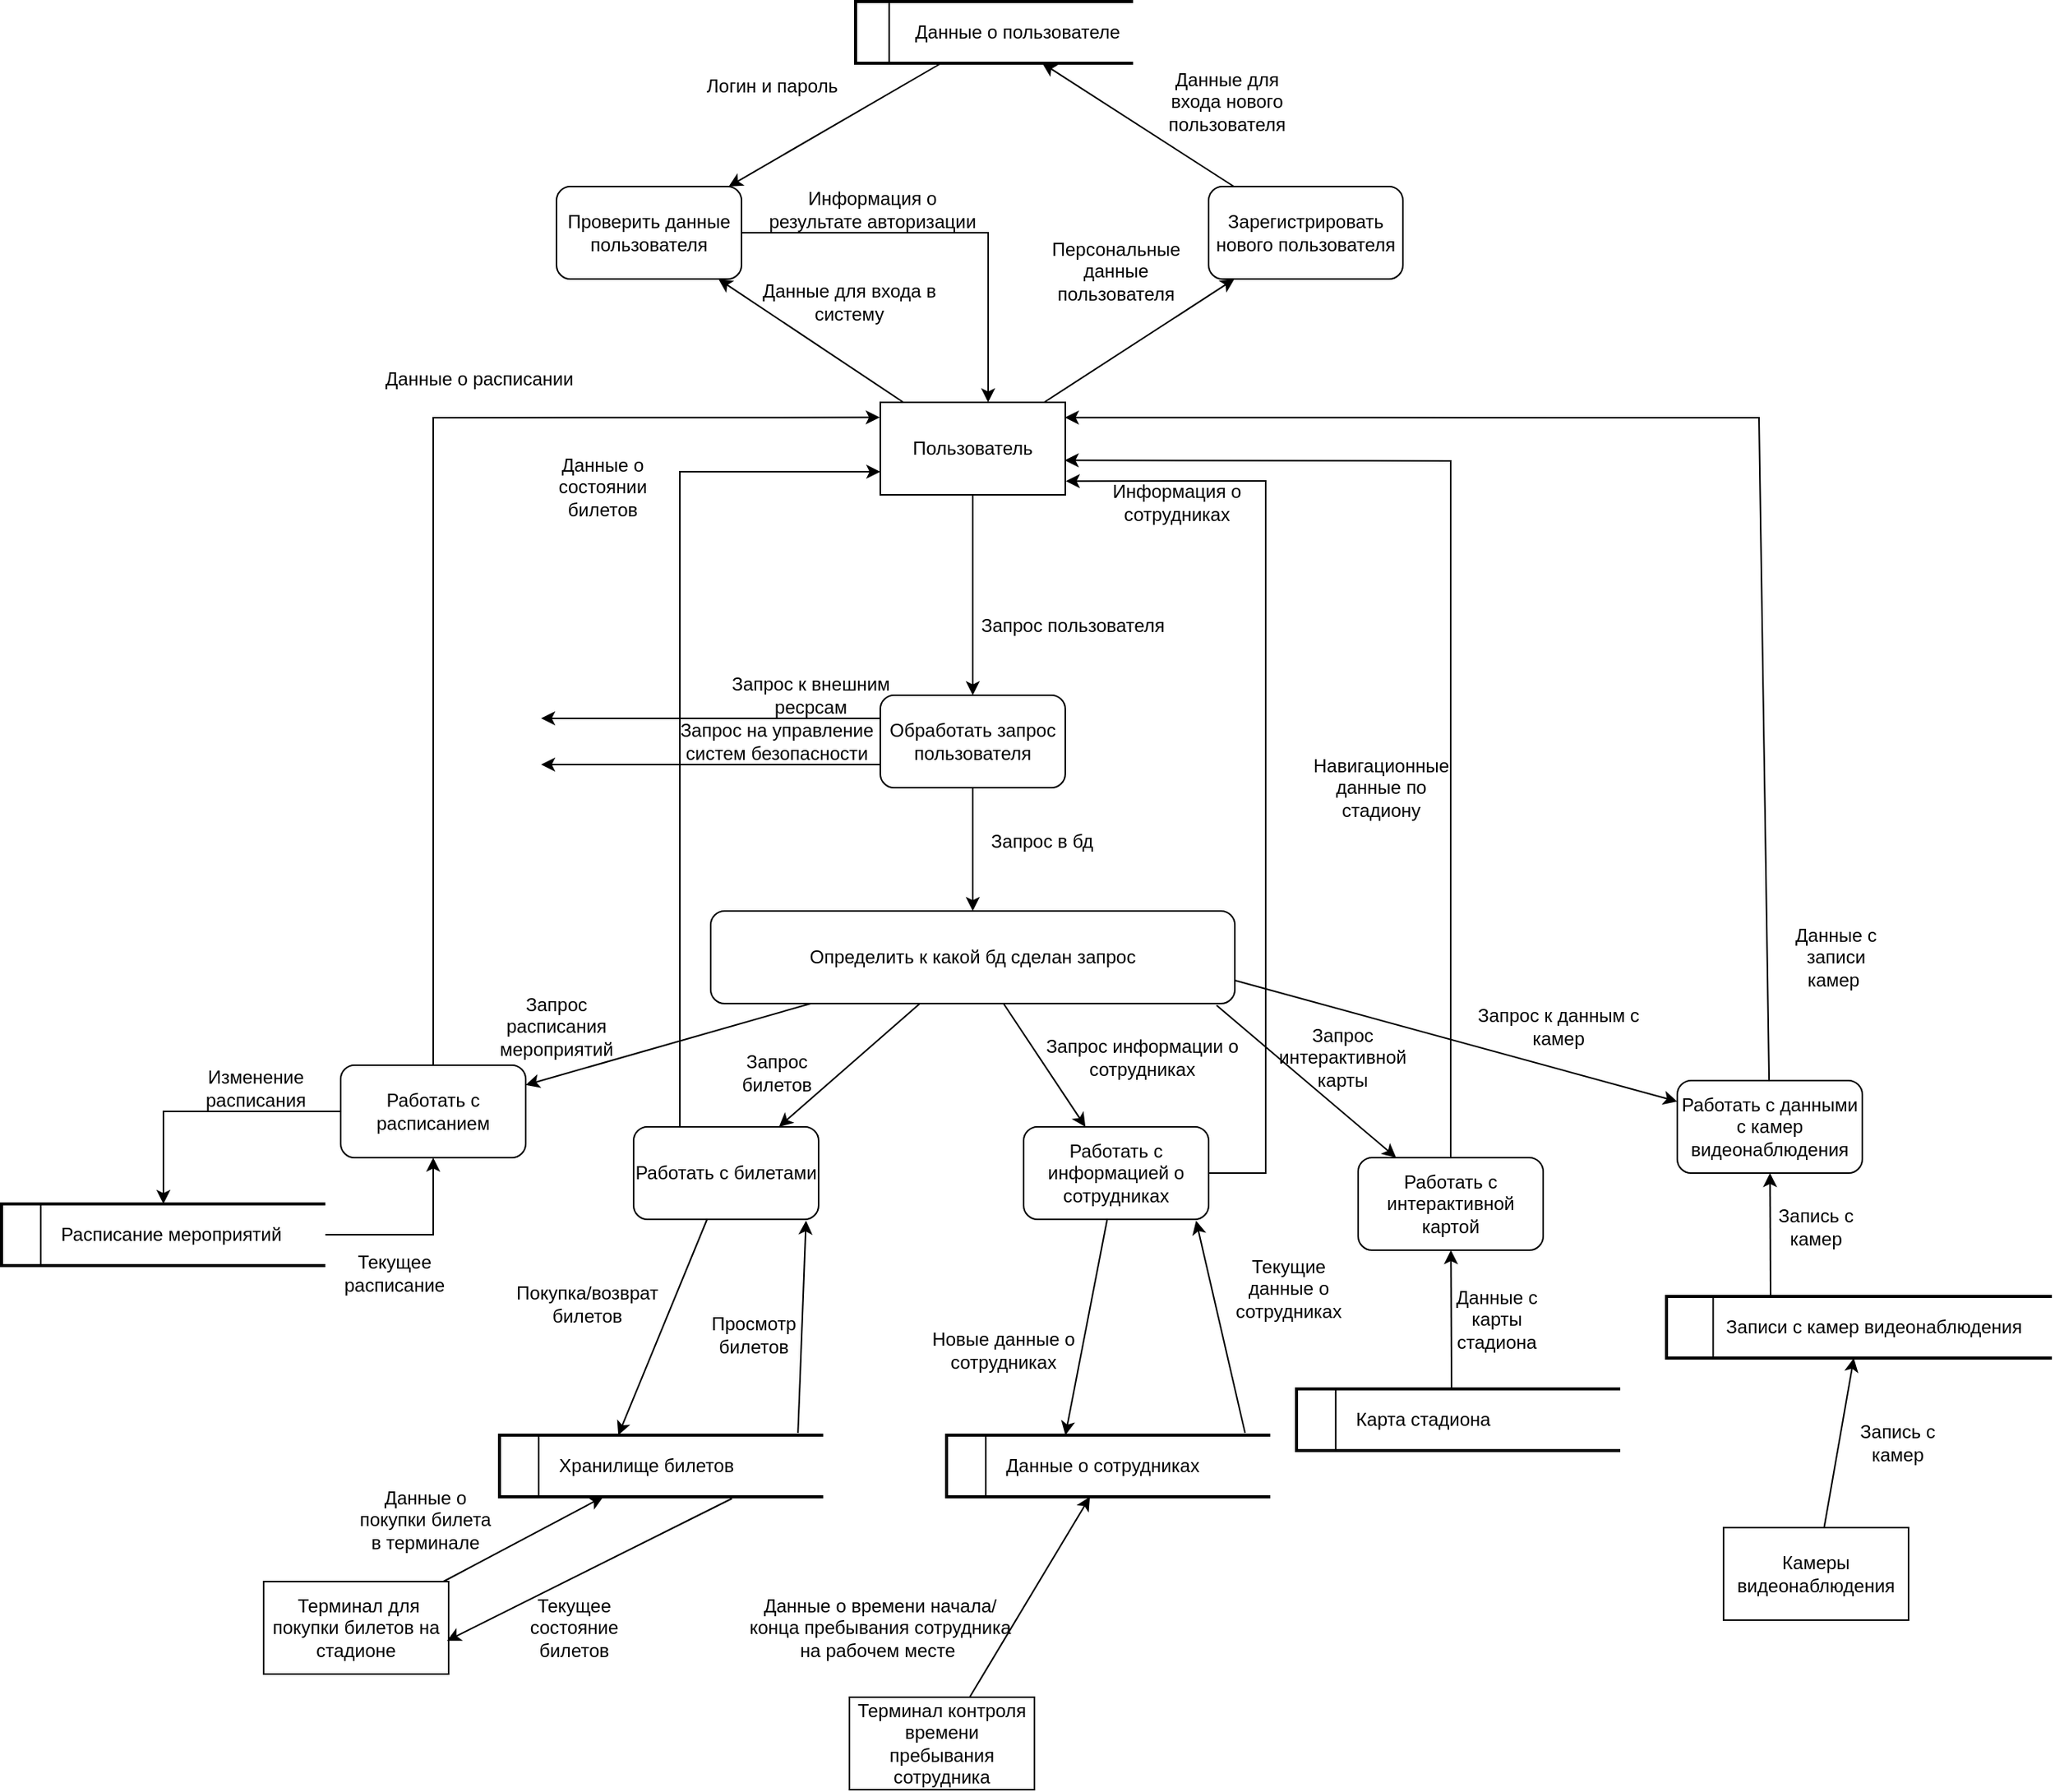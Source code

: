 <mxfile version="15.5.4" type="device"><diagram id="jPCQxLijXUhGyk1T3C4D" name="Page-1"><mxGraphModel dx="2545" dy="2104" grid="1" gridSize="10" guides="1" tooltips="1" connect="1" arrows="1" fold="1" page="1" pageScale="1" pageWidth="827" pageHeight="1169" math="0" shadow="0"><root><mxCell id="0"/><mxCell id="1" parent="0"/><mxCell id="s50E8VHSR-H_EHcWW49e-3" value="Данные для входа в систему" style="text;html=1;strokeColor=none;fillColor=none;align=center;verticalAlign=middle;whiteSpace=wrap;rounded=0;" parent="1" vertex="1"><mxGeometry x="350" y="-170" width="120" height="30" as="geometry"/></mxCell><mxCell id="s50E8VHSR-H_EHcWW49e-5" value="&amp;nbsp; &amp;nbsp; &amp;nbsp; &amp;nbsp; &amp;nbsp; &amp;nbsp;Данные о пользователе" style="strokeWidth=2;html=1;shape=mxgraph.flowchart.annotation_1;align=left;pointerEvents=1;" parent="1" vertex="1"><mxGeometry x="414" y="-350" width="180" height="40" as="geometry"/></mxCell><mxCell id="s50E8VHSR-H_EHcWW49e-6" value="" style="endArrow=none;html=1;rounded=0;exitX=0.121;exitY=0.993;exitDx=0;exitDy=0;exitPerimeter=0;entryX=0.121;entryY=-0.007;entryDx=0;entryDy=0;entryPerimeter=0;" parent="1" source="s50E8VHSR-H_EHcWW49e-5" target="s50E8VHSR-H_EHcWW49e-5" edge="1"><mxGeometry width="50" height="50" relative="1" as="geometry"><mxPoint x="340" y="140" as="sourcePoint"/><mxPoint x="390" y="90" as="targetPoint"/></mxGeometry></mxCell><mxCell id="s50E8VHSR-H_EHcWW49e-8" value="Логин и пароль" style="text;html=1;strokeColor=none;fillColor=none;align=center;verticalAlign=middle;whiteSpace=wrap;rounded=0;" parent="1" vertex="1"><mxGeometry x="310" y="-310" width="100" height="30" as="geometry"/></mxCell><mxCell id="s50E8VHSR-H_EHcWW49e-9" value="Пользователь" style="rounded=0;whiteSpace=wrap;html=1;" parent="1" vertex="1"><mxGeometry x="430" y="-90" width="120" height="60" as="geometry"/></mxCell><mxCell id="r-IcafSixHq6HdAXCJoN-1" value="Проверить данные пользователя" style="rounded=1;whiteSpace=wrap;html=1;" vertex="1" parent="1"><mxGeometry x="220" y="-230" width="120" height="60" as="geometry"/></mxCell><mxCell id="r-IcafSixHq6HdAXCJoN-2" value="Зарегистрировать нового пользователя" style="rounded=1;whiteSpace=wrap;html=1;" vertex="1" parent="1"><mxGeometry x="643" y="-230" width="126" height="60" as="geometry"/></mxCell><mxCell id="r-IcafSixHq6HdAXCJoN-3" value="" style="endArrow=classic;html=1;rounded=0;" edge="1" parent="1" source="s50E8VHSR-H_EHcWW49e-9" target="r-IcafSixHq6HdAXCJoN-2"><mxGeometry width="50" height="50" relative="1" as="geometry"><mxPoint x="190" y="380" as="sourcePoint"/><mxPoint x="240" y="330" as="targetPoint"/></mxGeometry></mxCell><mxCell id="r-IcafSixHq6HdAXCJoN-4" value="Персональные данные пользователя" style="text;html=1;strokeColor=none;fillColor=none;align=center;verticalAlign=middle;whiteSpace=wrap;rounded=0;" vertex="1" parent="1"><mxGeometry x="538" y="-190" width="90" height="30" as="geometry"/></mxCell><mxCell id="r-IcafSixHq6HdAXCJoN-5" value="" style="endArrow=classic;html=1;rounded=0;" edge="1" parent="1" source="r-IcafSixHq6HdAXCJoN-2" target="s50E8VHSR-H_EHcWW49e-5"><mxGeometry width="50" height="50" relative="1" as="geometry"><mxPoint x="480" y="350" as="sourcePoint"/><mxPoint x="530" y="300" as="targetPoint"/></mxGeometry></mxCell><mxCell id="r-IcafSixHq6HdAXCJoN-6" value="Данные для входа нового пользователя" style="text;html=1;strokeColor=none;fillColor=none;align=center;verticalAlign=middle;whiteSpace=wrap;rounded=0;" vertex="1" parent="1"><mxGeometry x="625" y="-300" width="60" height="30" as="geometry"/></mxCell><mxCell id="r-IcafSixHq6HdAXCJoN-7" value="" style="endArrow=classic;html=1;rounded=0;" edge="1" parent="1" source="s50E8VHSR-H_EHcWW49e-9" target="r-IcafSixHq6HdAXCJoN-1"><mxGeometry width="50" height="50" relative="1" as="geometry"><mxPoint x="310" y="-10" as="sourcePoint"/><mxPoint x="360" y="-60" as="targetPoint"/></mxGeometry></mxCell><mxCell id="r-IcafSixHq6HdAXCJoN-8" value="" style="endArrow=classic;html=1;rounded=0;" edge="1" parent="1" source="s50E8VHSR-H_EHcWW49e-5" target="r-IcafSixHq6HdAXCJoN-1"><mxGeometry width="50" height="50" relative="1" as="geometry"><mxPoint x="340" y="220" as="sourcePoint"/><mxPoint x="390" y="170" as="targetPoint"/></mxGeometry></mxCell><mxCell id="r-IcafSixHq6HdAXCJoN-9" value="Обработать запрос пользователя" style="rounded=1;whiteSpace=wrap;html=1;" vertex="1" parent="1"><mxGeometry x="430" y="100" width="120" height="60" as="geometry"/></mxCell><mxCell id="r-IcafSixHq6HdAXCJoN-10" value="" style="endArrow=classic;html=1;rounded=0;" edge="1" parent="1" source="s50E8VHSR-H_EHcWW49e-9" target="r-IcafSixHq6HdAXCJoN-9"><mxGeometry width="50" height="50" relative="1" as="geometry"><mxPoint x="440" y="50" as="sourcePoint"/><mxPoint x="470" y="60" as="targetPoint"/></mxGeometry></mxCell><mxCell id="r-IcafSixHq6HdAXCJoN-11" value="Запрос пользователя" style="text;html=1;strokeColor=none;fillColor=none;align=center;verticalAlign=middle;whiteSpace=wrap;rounded=0;" vertex="1" parent="1"><mxGeometry x="490" y="40" width="130" height="30" as="geometry"/></mxCell><mxCell id="r-IcafSixHq6HdAXCJoN-12" value="" style="endArrow=classic;html=1;rounded=0;exitX=0;exitY=0.25;exitDx=0;exitDy=0;" edge="1" parent="1" source="r-IcafSixHq6HdAXCJoN-9"><mxGeometry width="50" height="50" relative="1" as="geometry"><mxPoint x="270" y="140" as="sourcePoint"/><mxPoint x="210" y="115" as="targetPoint"/></mxGeometry></mxCell><mxCell id="r-IcafSixHq6HdAXCJoN-13" value="Запрос к внешним ресрсам" style="text;html=1;strokeColor=none;fillColor=none;align=center;verticalAlign=middle;whiteSpace=wrap;rounded=0;" vertex="1" parent="1"><mxGeometry x="320" y="85" width="130" height="30" as="geometry"/></mxCell><mxCell id="r-IcafSixHq6HdAXCJoN-14" value="" style="endArrow=classic;html=1;rounded=0;exitX=0;exitY=0.75;exitDx=0;exitDy=0;" edge="1" parent="1" source="r-IcafSixHq6HdAXCJoN-9"><mxGeometry width="50" height="50" relative="1" as="geometry"><mxPoint x="350" y="210" as="sourcePoint"/><mxPoint x="210" y="145" as="targetPoint"/></mxGeometry></mxCell><mxCell id="r-IcafSixHq6HdAXCJoN-15" value="Запрос на управление систем безопасности" style="text;html=1;strokeColor=none;fillColor=none;align=center;verticalAlign=middle;whiteSpace=wrap;rounded=0;" vertex="1" parent="1"><mxGeometry x="288" y="115" width="150" height="30" as="geometry"/></mxCell><mxCell id="r-IcafSixHq6HdAXCJoN-16" value="" style="endArrow=classic;html=1;rounded=0;exitX=1;exitY=0.5;exitDx=0;exitDy=0;entryX=0.583;entryY=0;entryDx=0;entryDy=0;entryPerimeter=0;" edge="1" parent="1" source="r-IcafSixHq6HdAXCJoN-1" target="s50E8VHSR-H_EHcWW49e-9"><mxGeometry width="50" height="50" relative="1" as="geometry"><mxPoint x="440" y="-180" as="sourcePoint"/><mxPoint x="490" y="-230" as="targetPoint"/><Array as="points"><mxPoint x="500" y="-200"/></Array></mxGeometry></mxCell><mxCell id="r-IcafSixHq6HdAXCJoN-17" value="Информация о результате авторизации" style="text;html=1;strokeColor=none;fillColor=none;align=center;verticalAlign=middle;whiteSpace=wrap;rounded=0;" vertex="1" parent="1"><mxGeometry x="355" y="-230" width="140" height="30" as="geometry"/></mxCell><mxCell id="r-IcafSixHq6HdAXCJoN-18" value="" style="endArrow=classic;html=1;rounded=0;" edge="1" parent="1" source="r-IcafSixHq6HdAXCJoN-9" target="r-IcafSixHq6HdAXCJoN-20"><mxGeometry width="50" height="50" relative="1" as="geometry"><mxPoint x="600" y="160" as="sourcePoint"/><mxPoint x="490" y="252.286" as="targetPoint"/></mxGeometry></mxCell><mxCell id="r-IcafSixHq6HdAXCJoN-19" value="Запрос в бд" style="text;html=1;strokeColor=none;fillColor=none;align=center;verticalAlign=middle;whiteSpace=wrap;rounded=0;" vertex="1" parent="1"><mxGeometry x="490" y="180" width="90" height="30" as="geometry"/></mxCell><mxCell id="r-IcafSixHq6HdAXCJoN-20" value="Определить к какой бд сделан запрос" style="rounded=1;whiteSpace=wrap;html=1;" vertex="1" parent="1"><mxGeometry x="320" y="240" width="340" height="60" as="geometry"/></mxCell><mxCell id="r-IcafSixHq6HdAXCJoN-22" value="" style="endArrow=classic;html=1;rounded=0;" edge="1" parent="1" source="r-IcafSixHq6HdAXCJoN-20" target="r-IcafSixHq6HdAXCJoN-25"><mxGeometry width="50" height="50" relative="1" as="geometry"><mxPoint x="370" y="400" as="sourcePoint"/><mxPoint x="290" y="310" as="targetPoint"/></mxGeometry></mxCell><mxCell id="r-IcafSixHq6HdAXCJoN-23" value="Запрос расписания мероприятий" style="text;html=1;strokeColor=none;fillColor=none;align=center;verticalAlign=middle;whiteSpace=wrap;rounded=0;" vertex="1" parent="1"><mxGeometry x="170" y="300" width="100" height="30" as="geometry"/></mxCell><mxCell id="r-IcafSixHq6HdAXCJoN-25" value="Работать с расписанием" style="rounded=1;whiteSpace=wrap;html=1;" vertex="1" parent="1"><mxGeometry x="80" y="340" width="120" height="60" as="geometry"/></mxCell><mxCell id="r-IcafSixHq6HdAXCJoN-26" value="&amp;nbsp; &amp;nbsp; &amp;nbsp; &amp;nbsp; &amp;nbsp; &amp;nbsp;Расписание мероприятий" style="strokeWidth=2;html=1;shape=mxgraph.flowchart.annotation_1;align=left;pointerEvents=1;" vertex="1" parent="1"><mxGeometry x="-140" y="430" width="210" height="40" as="geometry"/></mxCell><mxCell id="r-IcafSixHq6HdAXCJoN-27" value="" style="endArrow=none;html=1;rounded=0;exitX=0.121;exitY=0.993;exitDx=0;exitDy=0;exitPerimeter=0;entryX=0.121;entryY=-0.007;entryDx=0;entryDy=0;entryPerimeter=0;" edge="1" parent="1" source="r-IcafSixHq6HdAXCJoN-26" target="r-IcafSixHq6HdAXCJoN-26"><mxGeometry width="50" height="50" relative="1" as="geometry"><mxPoint x="-194" y="900.28" as="sourcePoint"/><mxPoint x="-144" y="850.28" as="targetPoint"/></mxGeometry></mxCell><mxCell id="r-IcafSixHq6HdAXCJoN-28" value="" style="endArrow=classic;html=1;rounded=0;" edge="1" parent="1" source="r-IcafSixHq6HdAXCJoN-25" target="r-IcafSixHq6HdAXCJoN-26"><mxGeometry width="50" height="50" relative="1" as="geometry"><mxPoint x="-30" y="370" as="sourcePoint"/><mxPoint x="20" y="320" as="targetPoint"/><Array as="points"><mxPoint x="-35" y="370"/></Array></mxGeometry></mxCell><mxCell id="r-IcafSixHq6HdAXCJoN-29" value="Изменение расписания" style="text;html=1;strokeColor=none;fillColor=none;align=center;verticalAlign=middle;whiteSpace=wrap;rounded=0;" vertex="1" parent="1"><mxGeometry x="-30" y="340" width="110" height="30" as="geometry"/></mxCell><mxCell id="r-IcafSixHq6HdAXCJoN-30" value="" style="endArrow=classic;html=1;rounded=0;" edge="1" parent="1" source="r-IcafSixHq6HdAXCJoN-26" target="r-IcafSixHq6HdAXCJoN-25"><mxGeometry width="50" height="50" relative="1" as="geometry"><mxPoint x="120" y="530" as="sourcePoint"/><mxPoint x="170" y="480" as="targetPoint"/><Array as="points"><mxPoint x="140" y="450"/></Array></mxGeometry></mxCell><mxCell id="r-IcafSixHq6HdAXCJoN-31" value="Текущее расписание" style="text;html=1;strokeColor=none;fillColor=none;align=center;verticalAlign=middle;whiteSpace=wrap;rounded=0;" vertex="1" parent="1"><mxGeometry x="70" y="460" width="90" height="30" as="geometry"/></mxCell><mxCell id="r-IcafSixHq6HdAXCJoN-32" value="" style="endArrow=classic;html=1;rounded=0;" edge="1" parent="1" target="r-IcafSixHq6HdAXCJoN-34" source="r-IcafSixHq6HdAXCJoN-20"><mxGeometry width="50" height="50" relative="1" as="geometry"><mxPoint x="715" y="407" as="sourcePoint"/><mxPoint x="575" y="420" as="targetPoint"/></mxGeometry></mxCell><mxCell id="r-IcafSixHq6HdAXCJoN-34" value="Работать с билетами" style="rounded=1;whiteSpace=wrap;html=1;" vertex="1" parent="1"><mxGeometry x="270" y="380" width="120" height="60" as="geometry"/></mxCell><mxCell id="r-IcafSixHq6HdAXCJoN-35" value="&amp;nbsp; &amp;nbsp; &amp;nbsp; &amp;nbsp; &amp;nbsp; &amp;nbsp;Хранилище билетов" style="strokeWidth=2;html=1;shape=mxgraph.flowchart.annotation_1;align=left;pointerEvents=1;" vertex="1" parent="1"><mxGeometry x="183" y="580" width="210" height="40" as="geometry"/></mxCell><mxCell id="r-IcafSixHq6HdAXCJoN-36" value="" style="endArrow=none;html=1;rounded=0;exitX=0.121;exitY=0.993;exitDx=0;exitDy=0;exitPerimeter=0;entryX=0.121;entryY=-0.007;entryDx=0;entryDy=0;entryPerimeter=0;" edge="1" parent="1" source="r-IcafSixHq6HdAXCJoN-35" target="r-IcafSixHq6HdAXCJoN-35"><mxGeometry width="50" height="50" relative="1" as="geometry"><mxPoint x="51" y="1020.28" as="sourcePoint"/><mxPoint x="101" y="970.28" as="targetPoint"/></mxGeometry></mxCell><mxCell id="r-IcafSixHq6HdAXCJoN-38" value="Покупка/возврат билетов" style="text;html=1;strokeColor=none;fillColor=none;align=center;verticalAlign=middle;whiteSpace=wrap;rounded=0;" vertex="1" parent="1"><mxGeometry x="180" y="480" width="120" height="30" as="geometry"/></mxCell><mxCell id="r-IcafSixHq6HdAXCJoN-41" value="Просмотр билетов" style="text;html=1;strokeColor=none;fillColor=none;align=center;verticalAlign=middle;whiteSpace=wrap;rounded=0;" vertex="1" parent="1"><mxGeometry x="303" y="500" width="90" height="30" as="geometry"/></mxCell><mxCell id="r-IcafSixHq6HdAXCJoN-42" value="" style="endArrow=classic;html=1;rounded=0;entryX=0.367;entryY=0;entryDx=0;entryDy=0;entryPerimeter=0;" edge="1" parent="1" source="r-IcafSixHq6HdAXCJoN-34" target="r-IcafSixHq6HdAXCJoN-35"><mxGeometry width="50" height="50" relative="1" as="geometry"><mxPoint x="250" y="530" as="sourcePoint"/><mxPoint x="300" y="480" as="targetPoint"/></mxGeometry></mxCell><mxCell id="r-IcafSixHq6HdAXCJoN-43" value="" style="endArrow=classic;html=1;rounded=0;exitX=0.922;exitY=-0.036;exitDx=0;exitDy=0;exitPerimeter=0;entryX=0.932;entryY=1.014;entryDx=0;entryDy=0;entryPerimeter=0;" edge="1" parent="1" source="r-IcafSixHq6HdAXCJoN-35" target="r-IcafSixHq6HdAXCJoN-34"><mxGeometry width="50" height="50" relative="1" as="geometry"><mxPoint x="350" y="560" as="sourcePoint"/><mxPoint x="400" y="510" as="targetPoint"/></mxGeometry></mxCell><mxCell id="r-IcafSixHq6HdAXCJoN-44" value="Запрос билетов" style="text;html=1;strokeColor=none;fillColor=none;align=center;verticalAlign=middle;whiteSpace=wrap;rounded=0;" vertex="1" parent="1"><mxGeometry x="333" y="330" width="60" height="30" as="geometry"/></mxCell><mxCell id="r-IcafSixHq6HdAXCJoN-46" value="Работать с информацией о сотрудниках" style="rounded=1;whiteSpace=wrap;html=1;" vertex="1" parent="1"><mxGeometry x="523" y="380" width="120" height="60" as="geometry"/></mxCell><mxCell id="r-IcafSixHq6HdAXCJoN-47" value="&amp;nbsp; &amp;nbsp; &amp;nbsp; &amp;nbsp; &amp;nbsp; &amp;nbsp;Данные о сотрудниках" style="strokeWidth=2;html=1;shape=mxgraph.flowchart.annotation_1;align=left;pointerEvents=1;" vertex="1" parent="1"><mxGeometry x="473" y="580" width="210" height="40" as="geometry"/></mxCell><mxCell id="r-IcafSixHq6HdAXCJoN-48" value="" style="endArrow=none;html=1;rounded=0;exitX=0.121;exitY=0.993;exitDx=0;exitDy=0;exitPerimeter=0;entryX=0.121;entryY=-0.007;entryDx=0;entryDy=0;entryPerimeter=0;" edge="1" parent="1" source="r-IcafSixHq6HdAXCJoN-47" target="r-IcafSixHq6HdAXCJoN-47"><mxGeometry width="50" height="50" relative="1" as="geometry"><mxPoint x="341" y="1020.28" as="sourcePoint"/><mxPoint x="391" y="970.28" as="targetPoint"/></mxGeometry></mxCell><mxCell id="r-IcafSixHq6HdAXCJoN-49" value="Новые данные о сотрудниках" style="text;html=1;strokeColor=none;fillColor=none;align=center;verticalAlign=middle;whiteSpace=wrap;rounded=0;" vertex="1" parent="1"><mxGeometry x="450" y="510" width="120" height="30" as="geometry"/></mxCell><mxCell id="r-IcafSixHq6HdAXCJoN-50" value="Текущие данные о сотрудниках" style="text;html=1;strokeColor=none;fillColor=none;align=center;verticalAlign=middle;whiteSpace=wrap;rounded=0;" vertex="1" parent="1"><mxGeometry x="650" y="470" width="90" height="30" as="geometry"/></mxCell><mxCell id="r-IcafSixHq6HdAXCJoN-51" value="" style="endArrow=classic;html=1;rounded=0;entryX=0.367;entryY=0;entryDx=0;entryDy=0;entryPerimeter=0;" edge="1" parent="1" source="r-IcafSixHq6HdAXCJoN-46" target="r-IcafSixHq6HdAXCJoN-47"><mxGeometry width="50" height="50" relative="1" as="geometry"><mxPoint x="540" y="530" as="sourcePoint"/><mxPoint x="590" y="480" as="targetPoint"/></mxGeometry></mxCell><mxCell id="r-IcafSixHq6HdAXCJoN-52" value="" style="endArrow=classic;html=1;rounded=0;exitX=0.922;exitY=-0.036;exitDx=0;exitDy=0;exitPerimeter=0;entryX=0.932;entryY=1.014;entryDx=0;entryDy=0;entryPerimeter=0;" edge="1" parent="1" source="r-IcafSixHq6HdAXCJoN-47" target="r-IcafSixHq6HdAXCJoN-46"><mxGeometry width="50" height="50" relative="1" as="geometry"><mxPoint x="640" y="560" as="sourcePoint"/><mxPoint x="690" y="510" as="targetPoint"/></mxGeometry></mxCell><mxCell id="r-IcafSixHq6HdAXCJoN-54" value="" style="endArrow=classic;html=1;rounded=0;" edge="1" parent="1" source="r-IcafSixHq6HdAXCJoN-20" target="r-IcafSixHq6HdAXCJoN-46"><mxGeometry width="50" height="50" relative="1" as="geometry"><mxPoint x="570" y="360" as="sourcePoint"/><mxPoint x="620" y="310" as="targetPoint"/></mxGeometry></mxCell><mxCell id="r-IcafSixHq6HdAXCJoN-55" value="Запрос информации о сотрудниках" style="text;html=1;strokeColor=none;fillColor=none;align=center;verticalAlign=middle;whiteSpace=wrap;rounded=0;" vertex="1" parent="1"><mxGeometry x="520" y="320" width="160" height="30" as="geometry"/></mxCell><mxCell id="r-IcafSixHq6HdAXCJoN-56" value="Терминал контроля времени пребывания сотрудника" style="rounded=0;whiteSpace=wrap;html=1;" vertex="1" parent="1"><mxGeometry x="410" y="750" width="120" height="60" as="geometry"/></mxCell><mxCell id="r-IcafSixHq6HdAXCJoN-57" value="" style="endArrow=classic;html=1;rounded=0;" edge="1" parent="1" source="r-IcafSixHq6HdAXCJoN-56" target="r-IcafSixHq6HdAXCJoN-47"><mxGeometry width="50" height="50" relative="1" as="geometry"><mxPoint x="570" y="700" as="sourcePoint"/><mxPoint x="620" y="650" as="targetPoint"/></mxGeometry></mxCell><mxCell id="r-IcafSixHq6HdAXCJoN-58" value="Данные о времени начала/конца пребывания сотрудника на рабочем месте&amp;nbsp;" style="text;html=1;strokeColor=none;fillColor=none;align=center;verticalAlign=middle;whiteSpace=wrap;rounded=0;" vertex="1" parent="1"><mxGeometry x="340" y="690" width="180" height="30" as="geometry"/></mxCell><mxCell id="r-IcafSixHq6HdAXCJoN-59" value="&amp;nbsp;Терминал для покупки билетов на стадионе" style="rounded=0;whiteSpace=wrap;html=1;" vertex="1" parent="1"><mxGeometry x="30" y="675" width="120" height="60" as="geometry"/></mxCell><mxCell id="r-IcafSixHq6HdAXCJoN-60" value="" style="endArrow=classic;html=1;rounded=0;" edge="1" parent="1" source="r-IcafSixHq6HdAXCJoN-59" target="r-IcafSixHq6HdAXCJoN-35"><mxGeometry width="50" height="50" relative="1" as="geometry"><mxPoint x="90" y="660" as="sourcePoint"/><mxPoint x="140" y="610" as="targetPoint"/></mxGeometry></mxCell><mxCell id="r-IcafSixHq6HdAXCJoN-61" value="Данные о покупки билета в терминале" style="text;html=1;strokeColor=none;fillColor=none;align=center;verticalAlign=middle;whiteSpace=wrap;rounded=0;" vertex="1" parent="1"><mxGeometry x="90" y="620" width="90" height="30" as="geometry"/></mxCell><mxCell id="r-IcafSixHq6HdAXCJoN-64" value="" style="endArrow=classic;html=1;rounded=0;entryX=0.991;entryY=0.64;entryDx=0;entryDy=0;entryPerimeter=0;exitX=0.718;exitY=1.028;exitDx=0;exitDy=0;exitPerimeter=0;" edge="1" parent="1" source="r-IcafSixHq6HdAXCJoN-35" target="r-IcafSixHq6HdAXCJoN-59"><mxGeometry width="50" height="50" relative="1" as="geometry"><mxPoint x="160" y="750" as="sourcePoint"/><mxPoint x="210" y="700" as="targetPoint"/></mxGeometry></mxCell><mxCell id="r-IcafSixHq6HdAXCJoN-65" value="Текущее состояние билетов" style="text;html=1;strokeColor=none;fillColor=none;align=center;verticalAlign=middle;whiteSpace=wrap;rounded=0;" vertex="1" parent="1"><mxGeometry x="183" y="690" width="97" height="30" as="geometry"/></mxCell><mxCell id="r-IcafSixHq6HdAXCJoN-66" value="" style="endArrow=classic;html=1;rounded=0;entryX=-0.003;entryY=0.163;entryDx=0;entryDy=0;entryPerimeter=0;" edge="1" parent="1" source="r-IcafSixHq6HdAXCJoN-25" target="s50E8VHSR-H_EHcWW49e-9"><mxGeometry width="50" height="50" relative="1" as="geometry"><mxPoint x="130" y="300" as="sourcePoint"/><mxPoint x="180" y="250" as="targetPoint"/><Array as="points"><mxPoint x="140" y="-80"/></Array></mxGeometry></mxCell><mxCell id="r-IcafSixHq6HdAXCJoN-67" value="Данные о расписании" style="text;html=1;strokeColor=none;fillColor=none;align=center;verticalAlign=middle;whiteSpace=wrap;rounded=0;" vertex="1" parent="1"><mxGeometry x="100" y="-120" width="140" height="30" as="geometry"/></mxCell><mxCell id="r-IcafSixHq6HdAXCJoN-68" value="" style="endArrow=classic;html=1;rounded=0;entryX=0;entryY=0.75;entryDx=0;entryDy=0;exitX=0.25;exitY=0;exitDx=0;exitDy=0;" edge="1" parent="1" source="r-IcafSixHq6HdAXCJoN-34" target="s50E8VHSR-H_EHcWW49e-9"><mxGeometry width="50" height="50" relative="1" as="geometry"><mxPoint x="300" y="350" as="sourcePoint"/><mxPoint x="370" y="20" as="targetPoint"/><Array as="points"><mxPoint x="300" y="-45"/></Array></mxGeometry></mxCell><mxCell id="r-IcafSixHq6HdAXCJoN-69" value="Данные о состоянии билетов" style="text;html=1;strokeColor=none;fillColor=none;align=center;verticalAlign=middle;whiteSpace=wrap;rounded=0;" vertex="1" parent="1"><mxGeometry x="200" y="-50" width="100" height="30" as="geometry"/></mxCell><mxCell id="r-IcafSixHq6HdAXCJoN-70" value="" style="endArrow=classic;html=1;rounded=0;exitX=1;exitY=0.5;exitDx=0;exitDy=0;entryX=1.003;entryY=0.852;entryDx=0;entryDy=0;entryPerimeter=0;" edge="1" parent="1" source="r-IcafSixHq6HdAXCJoN-46" target="s50E8VHSR-H_EHcWW49e-9"><mxGeometry width="50" height="50" relative="1" as="geometry"><mxPoint x="740" y="320" as="sourcePoint"/><mxPoint x="790" y="270" as="targetPoint"/><Array as="points"><mxPoint x="680" y="410"/><mxPoint x="680" y="-39"/></Array></mxGeometry></mxCell><mxCell id="r-IcafSixHq6HdAXCJoN-71" value="Информация о сотрудниках" style="text;html=1;strokeColor=none;fillColor=none;align=center;verticalAlign=middle;whiteSpace=wrap;rounded=0;" vertex="1" parent="1"><mxGeometry x="565" y="-40" width="115" height="30" as="geometry"/></mxCell><mxCell id="r-IcafSixHq6HdAXCJoN-72" value="Работать с интерактивной картой" style="rounded=1;whiteSpace=wrap;html=1;" vertex="1" parent="1"><mxGeometry x="740" y="400" width="120" height="60" as="geometry"/></mxCell><mxCell id="r-IcafSixHq6HdAXCJoN-73" value="&amp;nbsp; &amp;nbsp; &amp;nbsp; &amp;nbsp; &amp;nbsp; &amp;nbsp;Карта стадиона" style="strokeWidth=2;html=1;shape=mxgraph.flowchart.annotation_1;align=left;pointerEvents=1;" vertex="1" parent="1"><mxGeometry x="700" y="550" width="210" height="40" as="geometry"/></mxCell><mxCell id="r-IcafSixHq6HdAXCJoN-74" value="" style="endArrow=none;html=1;rounded=0;exitX=0.121;exitY=0.993;exitDx=0;exitDy=0;exitPerimeter=0;entryX=0.121;entryY=-0.007;entryDx=0;entryDy=0;entryPerimeter=0;" edge="1" parent="1" source="r-IcafSixHq6HdAXCJoN-73" target="r-IcafSixHq6HdAXCJoN-73"><mxGeometry width="50" height="50" relative="1" as="geometry"><mxPoint x="621" y="1020.28" as="sourcePoint"/><mxPoint x="671" y="970.28" as="targetPoint"/></mxGeometry></mxCell><mxCell id="r-IcafSixHq6HdAXCJoN-78" value="" style="endArrow=classic;html=1;rounded=0;exitX=0.479;exitY=0.011;exitDx=0;exitDy=0;exitPerimeter=0;" edge="1" parent="1" source="r-IcafSixHq6HdAXCJoN-73" target="r-IcafSixHq6HdAXCJoN-72"><mxGeometry width="50" height="50" relative="1" as="geometry"><mxPoint x="920" y="560" as="sourcePoint"/><mxPoint x="970" y="510" as="targetPoint"/></mxGeometry></mxCell><mxCell id="r-IcafSixHq6HdAXCJoN-79" value="" style="endArrow=classic;html=1;rounded=0;exitX=0.965;exitY=1.019;exitDx=0;exitDy=0;exitPerimeter=0;" edge="1" parent="1" target="r-IcafSixHq6HdAXCJoN-72" source="r-IcafSixHq6HdAXCJoN-20"><mxGeometry width="50" height="50" relative="1" as="geometry"><mxPoint x="789.929" y="300" as="sourcePoint"/><mxPoint x="900" y="310" as="targetPoint"/></mxGeometry></mxCell><mxCell id="r-IcafSixHq6HdAXCJoN-80" value="Запрос интерактивной карты" style="text;html=1;strokeColor=none;fillColor=none;align=center;verticalAlign=middle;whiteSpace=wrap;rounded=0;" vertex="1" parent="1"><mxGeometry x="680" y="320" width="100" height="30" as="geometry"/></mxCell><mxCell id="r-IcafSixHq6HdAXCJoN-81" value="" style="endArrow=classic;html=1;rounded=0;entryX=0.997;entryY=0.627;entryDx=0;entryDy=0;entryPerimeter=0;exitX=0.5;exitY=0;exitDx=0;exitDy=0;" edge="1" parent="1" source="r-IcafSixHq6HdAXCJoN-72" target="s50E8VHSR-H_EHcWW49e-9"><mxGeometry width="50" height="50" relative="1" as="geometry"><mxPoint x="860" y="290" as="sourcePoint"/><mxPoint x="830" y="-20" as="targetPoint"/><Array as="points"><mxPoint x="800" y="-52"/></Array></mxGeometry></mxCell><mxCell id="r-IcafSixHq6HdAXCJoN-82" value="Навигационные данные по стадиону" style="text;html=1;strokeColor=none;fillColor=none;align=center;verticalAlign=middle;whiteSpace=wrap;rounded=0;" vertex="1" parent="1"><mxGeometry x="700" y="145" width="110" height="30" as="geometry"/></mxCell><mxCell id="r-IcafSixHq6HdAXCJoN-83" value="" style="endArrow=classic;html=1;rounded=0;exitX=1;exitY=0.75;exitDx=0;exitDy=0;" edge="1" parent="1" source="r-IcafSixHq6HdAXCJoN-20" target="r-IcafSixHq6HdAXCJoN-86"><mxGeometry width="50" height="50" relative="1" as="geometry"><mxPoint x="730" y="200" as="sourcePoint"/><mxPoint x="950" y="340" as="targetPoint"/></mxGeometry></mxCell><mxCell id="r-IcafSixHq6HdAXCJoN-85" value="Запрос к данным с камер" style="text;html=1;strokeColor=none;fillColor=none;align=center;verticalAlign=middle;whiteSpace=wrap;rounded=0;" vertex="1" parent="1"><mxGeometry x="810" y="300" width="120" height="30" as="geometry"/></mxCell><mxCell id="r-IcafSixHq6HdAXCJoN-86" value="Работать с данными с камер видеонаблюдения" style="rounded=1;whiteSpace=wrap;html=1;" vertex="1" parent="1"><mxGeometry x="947" y="350" width="120" height="60" as="geometry"/></mxCell><mxCell id="r-IcafSixHq6HdAXCJoN-87" value="&amp;nbsp; &amp;nbsp; &amp;nbsp; &amp;nbsp; &amp;nbsp; &amp;nbsp;Записи с камер видеонаблюдения" style="strokeWidth=2;html=1;shape=mxgraph.flowchart.annotation_1;align=left;pointerEvents=1;" vertex="1" parent="1"><mxGeometry x="940" y="490" width="250" height="40" as="geometry"/></mxCell><mxCell id="r-IcafSixHq6HdAXCJoN-88" value="" style="endArrow=none;html=1;rounded=0;exitX=0.121;exitY=0.993;exitDx=0;exitDy=0;exitPerimeter=0;entryX=0.121;entryY=-0.007;entryDx=0;entryDy=0;entryPerimeter=0;" edge="1" parent="1" source="r-IcafSixHq6HdAXCJoN-87" target="r-IcafSixHq6HdAXCJoN-87"><mxGeometry width="50" height="50" relative="1" as="geometry"><mxPoint x="868" y="960.56" as="sourcePoint"/><mxPoint x="918" y="910.56" as="targetPoint"/></mxGeometry></mxCell><mxCell id="r-IcafSixHq6HdAXCJoN-89" value="" style="endArrow=classic;html=1;rounded=0;exitX=0.27;exitY=0.02;exitDx=0;exitDy=0;exitPerimeter=0;" edge="1" parent="1" source="r-IcafSixHq6HdAXCJoN-87" target="r-IcafSixHq6HdAXCJoN-86"><mxGeometry width="50" height="50" relative="1" as="geometry"><mxPoint x="1300" y="430" as="sourcePoint"/><mxPoint x="1350" y="380" as="targetPoint"/></mxGeometry></mxCell><mxCell id="r-IcafSixHq6HdAXCJoN-90" value="Данные с карты стадиона" style="text;html=1;strokeColor=none;fillColor=none;align=center;verticalAlign=middle;whiteSpace=wrap;rounded=0;" vertex="1" parent="1"><mxGeometry x="800" y="490" width="60" height="30" as="geometry"/></mxCell><mxCell id="r-IcafSixHq6HdAXCJoN-91" value="Запись с камер" style="text;html=1;strokeColor=none;fillColor=none;align=center;verticalAlign=middle;whiteSpace=wrap;rounded=0;" vertex="1" parent="1"><mxGeometry x="1007" y="430" width="60" height="30" as="geometry"/></mxCell><mxCell id="r-IcafSixHq6HdAXCJoN-92" value="" style="endArrow=classic;html=1;rounded=0;entryX=0.998;entryY=0.164;entryDx=0;entryDy=0;entryPerimeter=0;" edge="1" parent="1" source="r-IcafSixHq6HdAXCJoN-86" target="s50E8VHSR-H_EHcWW49e-9"><mxGeometry width="50" height="50" relative="1" as="geometry"><mxPoint x="1010" y="320" as="sourcePoint"/><mxPoint x="1060" y="270" as="targetPoint"/><Array as="points"><mxPoint x="1000" y="-80"/></Array></mxGeometry></mxCell><mxCell id="r-IcafSixHq6HdAXCJoN-94" value="Камеры видеонаблюдения" style="rounded=0;whiteSpace=wrap;html=1;" vertex="1" parent="1"><mxGeometry x="977" y="640" width="120" height="60" as="geometry"/></mxCell><mxCell id="r-IcafSixHq6HdAXCJoN-95" value="" style="endArrow=classic;html=1;rounded=0;" edge="1" parent="1" source="r-IcafSixHq6HdAXCJoN-94" target="r-IcafSixHq6HdAXCJoN-87"><mxGeometry width="50" height="50" relative="1" as="geometry"><mxPoint x="1040" y="610" as="sourcePoint"/><mxPoint x="1090" y="560" as="targetPoint"/></mxGeometry></mxCell><mxCell id="r-IcafSixHq6HdAXCJoN-96" value="Данные с записи камер&amp;nbsp;" style="text;html=1;strokeColor=none;fillColor=none;align=center;verticalAlign=middle;whiteSpace=wrap;rounded=0;" vertex="1" parent="1"><mxGeometry x="1020" y="255" width="60" height="30" as="geometry"/></mxCell><mxCell id="r-IcafSixHq6HdAXCJoN-97" value="Запись с камер" style="text;html=1;strokeColor=none;fillColor=none;align=center;verticalAlign=middle;whiteSpace=wrap;rounded=0;" vertex="1" parent="1"><mxGeometry x="1060" y="570" width="60" height="30" as="geometry"/></mxCell></root></mxGraphModel></diagram></mxfile>